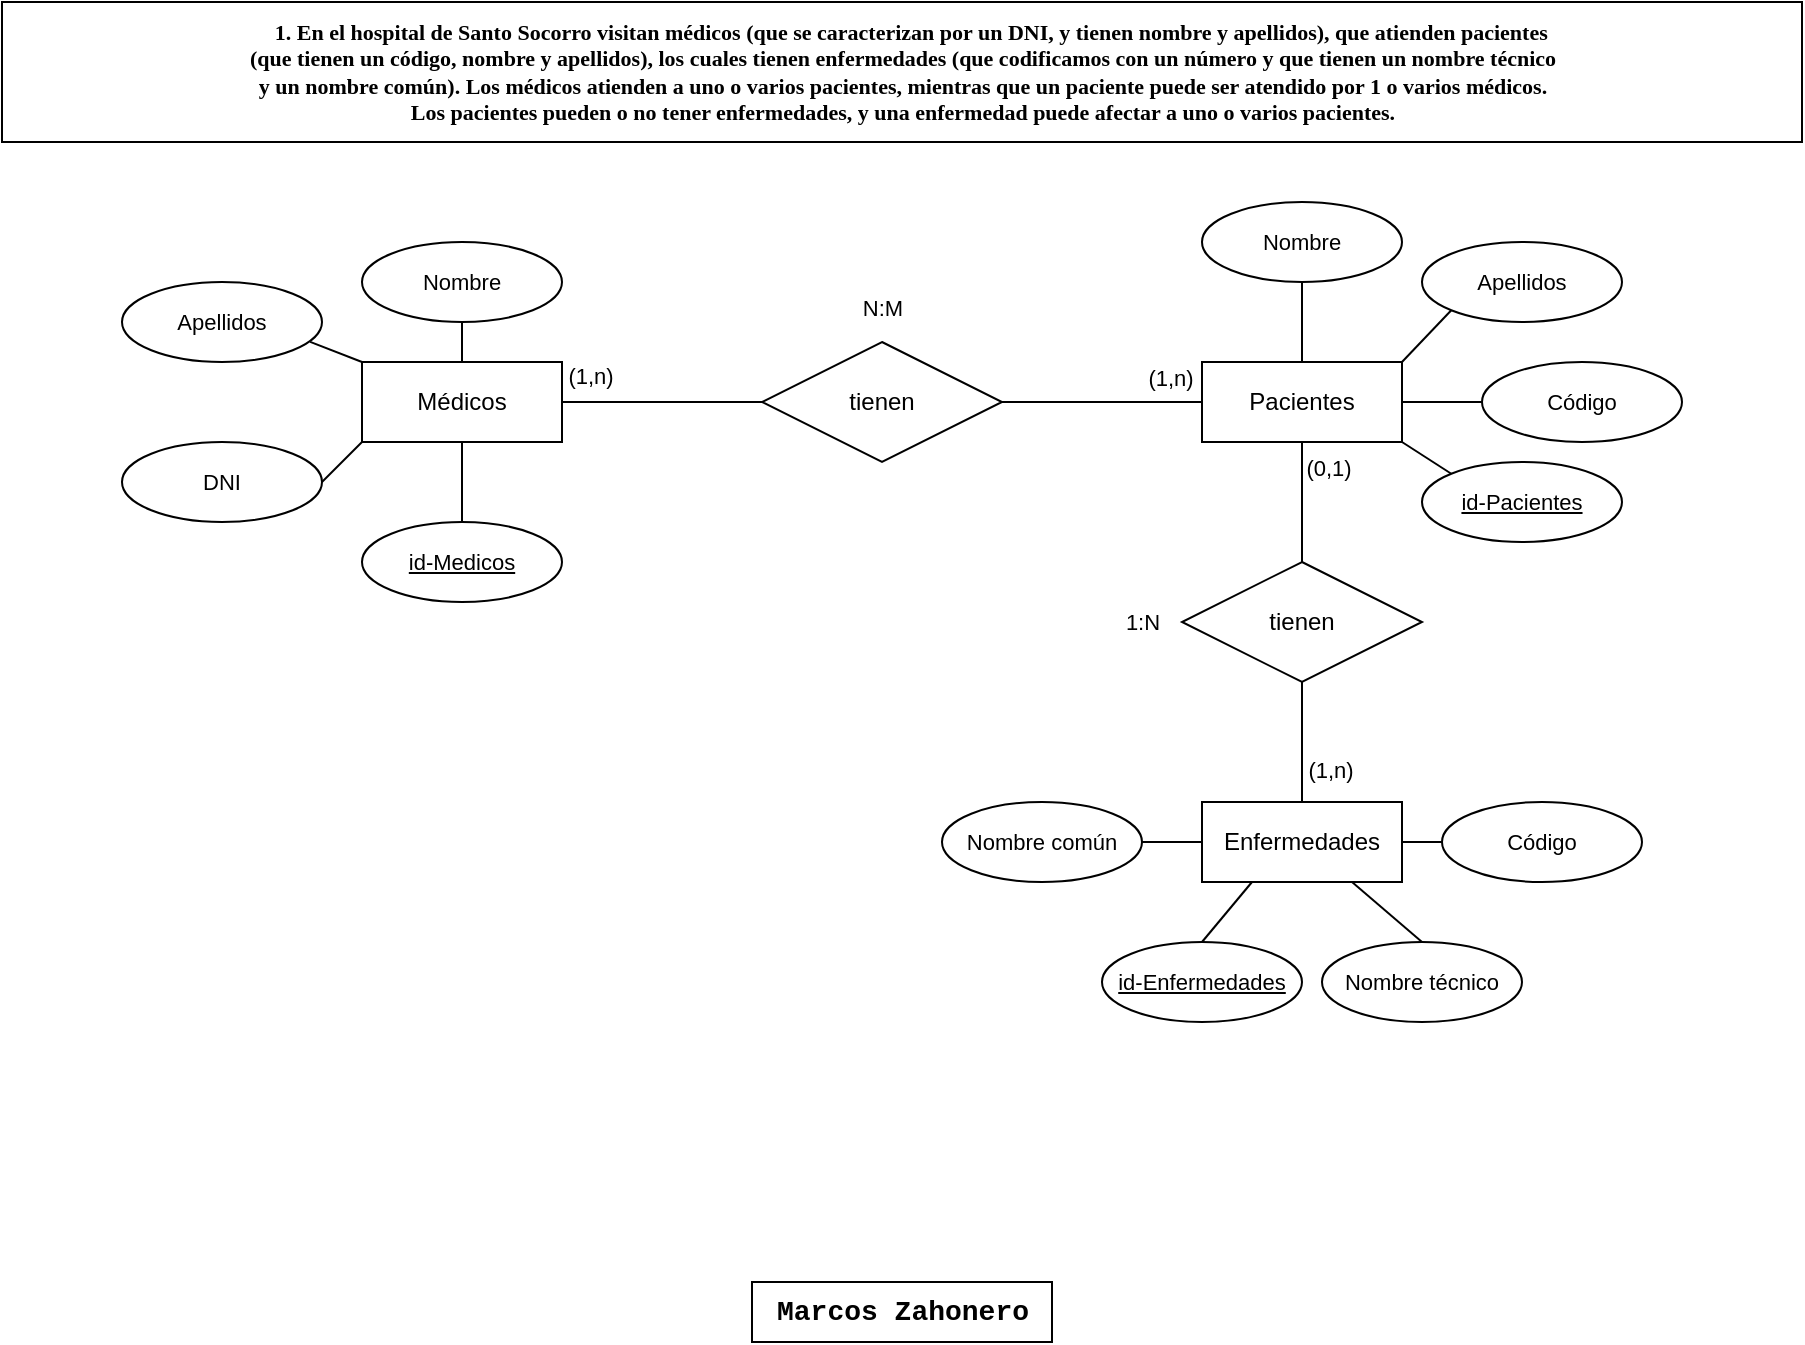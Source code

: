 <mxfile version="22.1.4" type="github" pages="6">
  <diagram name="Actividad 1" id="oIF-mdmTdKCk8hg7Z8nK">
    <mxGraphModel dx="1639" dy="892" grid="1" gridSize="10" guides="1" tooltips="1" connect="1" arrows="1" fold="1" page="1" pageScale="1" pageWidth="980" pageHeight="690" math="0" shadow="0">
      <root>
        <mxCell id="0" />
        <mxCell id="1" parent="0" />
        <mxCell id="yV_BncOuSyax81pWV5jK-26" style="shape=connector;rounded=0;orthogonalLoop=1;jettySize=auto;html=1;exitX=0;exitY=1;exitDx=0;exitDy=0;entryX=1;entryY=0.5;entryDx=0;entryDy=0;labelBackgroundColor=default;strokeColor=default;align=center;verticalAlign=middle;fontFamily=Helvetica;fontSize=11;fontColor=default;endArrow=none;endFill=0;" edge="1" parent="1" source="yV_BncOuSyax81pWV5jK-9" target="yV_BncOuSyax81pWV5jK-23">
          <mxGeometry relative="1" as="geometry" />
        </mxCell>
        <mxCell id="yV_BncOuSyax81pWV5jK-28" style="edgeStyle=none;shape=connector;rounded=0;orthogonalLoop=1;jettySize=auto;html=1;entryX=0.5;entryY=1;entryDx=0;entryDy=0;labelBackgroundColor=default;strokeColor=default;align=center;verticalAlign=middle;fontFamily=Helvetica;fontSize=11;fontColor=default;endArrow=none;endFill=0;" edge="1" parent="1" source="yV_BncOuSyax81pWV5jK-9" target="yV_BncOuSyax81pWV5jK-21">
          <mxGeometry relative="1" as="geometry" />
        </mxCell>
        <mxCell id="yV_BncOuSyax81pWV5jK-9" value="Médicos" style="whiteSpace=wrap;html=1;align=center;" vertex="1" parent="1">
          <mxGeometry x="220" y="200" width="100" height="40" as="geometry" />
        </mxCell>
        <mxCell id="yV_BncOuSyax81pWV5jK-15" style="edgeStyle=orthogonalEdgeStyle;rounded=0;orthogonalLoop=1;jettySize=auto;html=1;entryX=0.5;entryY=0;entryDx=0;entryDy=0;endArrow=none;endFill=0;" edge="1" parent="1" source="yV_BncOuSyax81pWV5jK-10" target="yV_BncOuSyax81pWV5jK-14">
          <mxGeometry relative="1" as="geometry" />
        </mxCell>
        <mxCell id="yV_BncOuSyax81pWV5jK-17" style="edgeStyle=orthogonalEdgeStyle;shape=connector;rounded=0;orthogonalLoop=1;jettySize=auto;html=1;exitX=0;exitY=0.5;exitDx=0;exitDy=0;entryX=1;entryY=0.5;entryDx=0;entryDy=0;labelBackgroundColor=default;strokeColor=default;align=center;verticalAlign=middle;fontFamily=Helvetica;fontSize=11;fontColor=default;endArrow=none;endFill=0;" edge="1" parent="1" source="yV_BncOuSyax81pWV5jK-10" target="yV_BncOuSyax81pWV5jK-13">
          <mxGeometry relative="1" as="geometry" />
        </mxCell>
        <mxCell id="yV_BncOuSyax81pWV5jK-10" value="Pacientes" style="whiteSpace=wrap;html=1;align=center;" vertex="1" parent="1">
          <mxGeometry x="640" y="200" width="100" height="40" as="geometry" />
        </mxCell>
        <mxCell id="yV_BncOuSyax81pWV5jK-49" style="edgeStyle=none;shape=connector;rounded=0;orthogonalLoop=1;jettySize=auto;html=1;exitX=0.75;exitY=1;exitDx=0;exitDy=0;entryX=0.5;entryY=0;entryDx=0;entryDy=0;labelBackgroundColor=default;strokeColor=default;align=center;verticalAlign=middle;fontFamily=Helvetica;fontSize=11;fontColor=default;endArrow=none;endFill=0;" edge="1" parent="1" source="yV_BncOuSyax81pWV5jK-11" target="yV_BncOuSyax81pWV5jK-42">
          <mxGeometry relative="1" as="geometry" />
        </mxCell>
        <mxCell id="yV_BncOuSyax81pWV5jK-50" style="edgeStyle=none;shape=connector;rounded=0;orthogonalLoop=1;jettySize=auto;html=1;exitX=0.25;exitY=1;exitDx=0;exitDy=0;entryX=0.5;entryY=0;entryDx=0;entryDy=0;labelBackgroundColor=default;strokeColor=default;align=center;verticalAlign=middle;fontFamily=Helvetica;fontSize=11;fontColor=default;endArrow=none;endFill=0;" edge="1" parent="1" source="yV_BncOuSyax81pWV5jK-11" target="yV_BncOuSyax81pWV5jK-44">
          <mxGeometry relative="1" as="geometry" />
        </mxCell>
        <mxCell id="yV_BncOuSyax81pWV5jK-51" style="edgeStyle=none;shape=connector;rounded=0;orthogonalLoop=1;jettySize=auto;html=1;exitX=0;exitY=0.5;exitDx=0;exitDy=0;entryX=1;entryY=0.5;entryDx=0;entryDy=0;labelBackgroundColor=default;strokeColor=default;align=center;verticalAlign=middle;fontFamily=Helvetica;fontSize=11;fontColor=default;endArrow=none;endFill=0;" edge="1" parent="1" source="yV_BncOuSyax81pWV5jK-11" target="yV_BncOuSyax81pWV5jK-43">
          <mxGeometry relative="1" as="geometry" />
        </mxCell>
        <mxCell id="yV_BncOuSyax81pWV5jK-11" value="Enfermedades" style="whiteSpace=wrap;html=1;align=center;" vertex="1" parent="1">
          <mxGeometry x="640" y="420" width="100" height="40" as="geometry" />
        </mxCell>
        <mxCell id="yV_BncOuSyax81pWV5jK-12" value="&lt;div style=&quot;font-size: 11px;&quot;&gt;&lt;b&gt;&lt;font style=&quot;font-size: 11px;&quot; face=&quot;Verdana&quot;&gt;&amp;nbsp; &amp;nbsp; 1. En el hospital de Santo Socorro visitan médicos (que se caracterizan por un DNI, y tienen nombre y apellidos), que atienden pacientes&amp;nbsp;&lt;/font&gt;&lt;/b&gt;&lt;/div&gt;&lt;div style=&quot;font-size: 11px;&quot;&gt;&lt;b&gt;&lt;font style=&quot;font-size: 11px;&quot; face=&quot;Verdana&quot;&gt;(que tienen un&amp;nbsp;&lt;span style=&quot;background-color: initial;&quot;&gt;código,&amp;nbsp;&lt;/span&gt;&lt;span style=&quot;background-color: initial;&quot;&gt;nombre&amp;nbsp;&lt;/span&gt;&lt;span style=&quot;background-color: initial;&quot;&gt;y apellidos),&amp;nbsp;&lt;/span&gt;&lt;span style=&quot;background-color: initial;&quot;&gt;los cuales tienen enfermedades&amp;nbsp;&lt;/span&gt;&lt;span style=&quot;background-color: initial;&quot;&gt;(que codificamos con un número y que tienen un nombre técnico&lt;/span&gt;&lt;/font&gt;&lt;/b&gt;&lt;/div&gt;&lt;div style=&quot;font-size: 11px;&quot;&gt;&lt;b&gt;&lt;font style=&quot;font-size: 11px;&quot; face=&quot;Verdana&quot;&gt;&lt;span style=&quot;background-color: initial;&quot;&gt;y&amp;nbsp;&lt;/span&gt;&lt;span style=&quot;background-color: initial;&quot;&gt;un&amp;nbsp;&lt;/span&gt;&lt;span style=&quot;background-color: initial;&quot;&gt;nombre común).&amp;nbsp;&lt;/span&gt;&lt;span style=&quot;background-color: initial;&quot;&gt;Los médicos atienden a uno o varios pacientes, mientras que un paciente puede ser atendido por 1 o varios médicos.&lt;/span&gt;&lt;/font&gt;&lt;/b&gt;&lt;/div&gt;&lt;div style=&quot;font-size: 11px;&quot;&gt;&lt;b&gt;&lt;font style=&quot;font-size: 11px;&quot; face=&quot;Verdana&quot;&gt;Los pacientes pueden o no tener enfermedades, y una enfermedad puede afectar a uno o varios pacientes.&lt;/font&gt;&lt;/b&gt;&lt;/div&gt;" style="text;html=1;align=center;verticalAlign=middle;resizable=0;points=[];autosize=1;strokeColor=default;fillColor=default;" vertex="1" parent="1">
          <mxGeometry x="40" y="20" width="900" height="70" as="geometry" />
        </mxCell>
        <mxCell id="yV_BncOuSyax81pWV5jK-18" style="edgeStyle=orthogonalEdgeStyle;shape=connector;rounded=0;orthogonalLoop=1;jettySize=auto;html=1;exitX=0;exitY=0.5;exitDx=0;exitDy=0;entryX=1;entryY=0.5;entryDx=0;entryDy=0;labelBackgroundColor=default;strokeColor=default;align=center;verticalAlign=middle;fontFamily=Helvetica;fontSize=11;fontColor=default;endArrow=none;endFill=0;" edge="1" parent="1" source="yV_BncOuSyax81pWV5jK-13" target="yV_BncOuSyax81pWV5jK-9">
          <mxGeometry relative="1" as="geometry" />
        </mxCell>
        <mxCell id="yV_BncOuSyax81pWV5jK-13" value="tienen" style="shape=rhombus;perimeter=rhombusPerimeter;whiteSpace=wrap;html=1;align=center;" vertex="1" parent="1">
          <mxGeometry x="420" y="190" width="120" height="60" as="geometry" />
        </mxCell>
        <mxCell id="yV_BncOuSyax81pWV5jK-16" style="edgeStyle=orthogonalEdgeStyle;shape=connector;rounded=0;orthogonalLoop=1;jettySize=auto;html=1;exitX=0.5;exitY=1;exitDx=0;exitDy=0;entryX=0.5;entryY=0;entryDx=0;entryDy=0;labelBackgroundColor=default;strokeColor=default;align=center;verticalAlign=middle;fontFamily=Helvetica;fontSize=11;fontColor=default;endArrow=none;endFill=0;" edge="1" parent="1" source="yV_BncOuSyax81pWV5jK-14" target="yV_BncOuSyax81pWV5jK-11">
          <mxGeometry relative="1" as="geometry" />
        </mxCell>
        <mxCell id="yV_BncOuSyax81pWV5jK-14" value="tienen" style="shape=rhombus;perimeter=rhombusPerimeter;whiteSpace=wrap;html=1;align=center;" vertex="1" parent="1">
          <mxGeometry x="630" y="300" width="120" height="60" as="geometry" />
        </mxCell>
        <mxCell id="yV_BncOuSyax81pWV5jK-21" value="Nombre" style="ellipse;whiteSpace=wrap;html=1;align=center;fontFamily=Helvetica;fontSize=11;fontColor=default;" vertex="1" parent="1">
          <mxGeometry x="220" y="140" width="100" height="40" as="geometry" />
        </mxCell>
        <mxCell id="yV_BncOuSyax81pWV5jK-22" value="Apellidos" style="ellipse;whiteSpace=wrap;html=1;align=center;fontFamily=Helvetica;fontSize=11;fontColor=default;" vertex="1" parent="1">
          <mxGeometry x="100" y="160" width="100" height="40" as="geometry" />
        </mxCell>
        <mxCell id="yV_BncOuSyax81pWV5jK-23" value="DNI" style="ellipse;whiteSpace=wrap;html=1;align=center;fontFamily=Helvetica;fontSize=11;fontColor=default;" vertex="1" parent="1">
          <mxGeometry x="100" y="240" width="100" height="40" as="geometry" />
        </mxCell>
        <mxCell id="yV_BncOuSyax81pWV5jK-25" style="edgeStyle=orthogonalEdgeStyle;shape=connector;rounded=0;orthogonalLoop=1;jettySize=auto;html=1;exitX=0.5;exitY=0;exitDx=0;exitDy=0;labelBackgroundColor=default;strokeColor=default;align=center;verticalAlign=middle;fontFamily=Helvetica;fontSize=11;fontColor=default;endArrow=none;endFill=0;" edge="1" parent="1" source="yV_BncOuSyax81pWV5jK-24" target="yV_BncOuSyax81pWV5jK-9">
          <mxGeometry relative="1" as="geometry" />
        </mxCell>
        <mxCell id="yV_BncOuSyax81pWV5jK-24" value="id-Medicos" style="ellipse;whiteSpace=wrap;html=1;align=center;fontStyle=4;fontFamily=Helvetica;fontSize=11;fontColor=default;" vertex="1" parent="1">
          <mxGeometry x="220" y="280" width="100" height="40" as="geometry" />
        </mxCell>
        <mxCell id="yV_BncOuSyax81pWV5jK-27" style="edgeStyle=none;shape=connector;rounded=0;orthogonalLoop=1;jettySize=auto;html=1;exitX=0;exitY=0;exitDx=0;exitDy=0;entryX=0.941;entryY=0.749;entryDx=0;entryDy=0;entryPerimeter=0;labelBackgroundColor=default;strokeColor=default;align=center;verticalAlign=middle;fontFamily=Helvetica;fontSize=11;fontColor=default;endArrow=none;endFill=0;" edge="1" parent="1" source="yV_BncOuSyax81pWV5jK-9" target="yV_BncOuSyax81pWV5jK-22">
          <mxGeometry relative="1" as="geometry" />
        </mxCell>
        <mxCell id="yV_BncOuSyax81pWV5jK-29" value="(1,n)" style="text;html=1;align=center;verticalAlign=middle;resizable=0;points=[];autosize=1;strokeColor=none;fillColor=none;fontSize=11;fontFamily=Helvetica;fontColor=default;" vertex="1" parent="1">
          <mxGeometry x="599" y="193" width="50" height="30" as="geometry" />
        </mxCell>
        <mxCell id="yV_BncOuSyax81pWV5jK-30" value="(1,n)" style="text;html=1;align=center;verticalAlign=middle;resizable=0;points=[];autosize=1;strokeColor=none;fillColor=none;fontSize=11;fontFamily=Helvetica;fontColor=default;" vertex="1" parent="1">
          <mxGeometry x="309" y="192" width="50" height="30" as="geometry" />
        </mxCell>
        <mxCell id="yV_BncOuSyax81pWV5jK-39" style="edgeStyle=none;shape=connector;rounded=0;orthogonalLoop=1;jettySize=auto;html=1;entryX=0.5;entryY=0;entryDx=0;entryDy=0;labelBackgroundColor=default;strokeColor=default;align=center;verticalAlign=middle;fontFamily=Helvetica;fontSize=11;fontColor=default;endArrow=none;endFill=0;" edge="1" parent="1" source="yV_BncOuSyax81pWV5jK-31" target="yV_BncOuSyax81pWV5jK-10">
          <mxGeometry relative="1" as="geometry" />
        </mxCell>
        <mxCell id="yV_BncOuSyax81pWV5jK-31" value="Nombre" style="ellipse;whiteSpace=wrap;html=1;align=center;fontFamily=Helvetica;fontSize=11;fontColor=default;" vertex="1" parent="1">
          <mxGeometry x="640" y="120" width="100" height="40" as="geometry" />
        </mxCell>
        <mxCell id="yV_BncOuSyax81pWV5jK-38" style="edgeStyle=none;shape=connector;rounded=0;orthogonalLoop=1;jettySize=auto;html=1;exitX=0;exitY=1;exitDx=0;exitDy=0;entryX=1;entryY=0;entryDx=0;entryDy=0;labelBackgroundColor=default;strokeColor=default;align=center;verticalAlign=middle;fontFamily=Helvetica;fontSize=11;fontColor=default;endArrow=none;endFill=0;" edge="1" parent="1" source="yV_BncOuSyax81pWV5jK-33" target="yV_BncOuSyax81pWV5jK-10">
          <mxGeometry relative="1" as="geometry" />
        </mxCell>
        <mxCell id="yV_BncOuSyax81pWV5jK-33" value="Apellidos" style="ellipse;whiteSpace=wrap;html=1;align=center;fontFamily=Helvetica;fontSize=11;fontColor=default;" vertex="1" parent="1">
          <mxGeometry x="750" y="140" width="100" height="40" as="geometry" />
        </mxCell>
        <mxCell id="yV_BncOuSyax81pWV5jK-37" style="edgeStyle=none;shape=connector;rounded=0;orthogonalLoop=1;jettySize=auto;html=1;exitX=0;exitY=0.5;exitDx=0;exitDy=0;entryX=1;entryY=0.5;entryDx=0;entryDy=0;labelBackgroundColor=default;strokeColor=default;align=center;verticalAlign=middle;fontFamily=Helvetica;fontSize=11;fontColor=default;endArrow=none;endFill=0;" edge="1" parent="1" source="yV_BncOuSyax81pWV5jK-34" target="yV_BncOuSyax81pWV5jK-10">
          <mxGeometry relative="1" as="geometry" />
        </mxCell>
        <mxCell id="yV_BncOuSyax81pWV5jK-34" value="Código" style="ellipse;whiteSpace=wrap;html=1;align=center;fontFamily=Helvetica;fontSize=11;fontColor=default;" vertex="1" parent="1">
          <mxGeometry x="780" y="200" width="100" height="40" as="geometry" />
        </mxCell>
        <mxCell id="yV_BncOuSyax81pWV5jK-36" style="edgeStyle=none;shape=connector;rounded=0;orthogonalLoop=1;jettySize=auto;html=1;exitX=0;exitY=0;exitDx=0;exitDy=0;entryX=1;entryY=1;entryDx=0;entryDy=0;labelBackgroundColor=default;strokeColor=default;align=center;verticalAlign=middle;fontFamily=Helvetica;fontSize=11;fontColor=default;endArrow=none;endFill=0;" edge="1" parent="1" source="yV_BncOuSyax81pWV5jK-35" target="yV_BncOuSyax81pWV5jK-10">
          <mxGeometry relative="1" as="geometry" />
        </mxCell>
        <mxCell id="yV_BncOuSyax81pWV5jK-35" value="id-Pacientes" style="ellipse;whiteSpace=wrap;html=1;align=center;fontStyle=4;fontFamily=Helvetica;fontSize=11;fontColor=default;" vertex="1" parent="1">
          <mxGeometry x="750" y="250" width="100" height="40" as="geometry" />
        </mxCell>
        <mxCell id="yV_BncOuSyax81pWV5jK-41" style="edgeStyle=none;shape=connector;rounded=0;orthogonalLoop=1;jettySize=auto;html=1;exitX=0;exitY=0.5;exitDx=0;exitDy=0;entryX=1;entryY=0.5;entryDx=0;entryDy=0;labelBackgroundColor=default;strokeColor=default;align=center;verticalAlign=middle;fontFamily=Helvetica;fontSize=11;fontColor=default;endArrow=none;endFill=0;" edge="1" parent="1" source="yV_BncOuSyax81pWV5jK-40" target="yV_BncOuSyax81pWV5jK-11">
          <mxGeometry relative="1" as="geometry" />
        </mxCell>
        <mxCell id="yV_BncOuSyax81pWV5jK-40" value="Código" style="ellipse;whiteSpace=wrap;html=1;align=center;fontFamily=Helvetica;fontSize=11;fontColor=default;" vertex="1" parent="1">
          <mxGeometry x="760" y="420" width="100" height="40" as="geometry" />
        </mxCell>
        <mxCell id="yV_BncOuSyax81pWV5jK-42" value="Nombre técnico" style="ellipse;whiteSpace=wrap;html=1;align=center;fontFamily=Helvetica;fontSize=11;fontColor=default;" vertex="1" parent="1">
          <mxGeometry x="700" y="490" width="100" height="40" as="geometry" />
        </mxCell>
        <mxCell id="yV_BncOuSyax81pWV5jK-43" value="Nombre común" style="ellipse;whiteSpace=wrap;html=1;align=center;fontFamily=Helvetica;fontSize=11;fontColor=default;" vertex="1" parent="1">
          <mxGeometry x="510" y="420" width="100" height="40" as="geometry" />
        </mxCell>
        <mxCell id="yV_BncOuSyax81pWV5jK-44" value="id-Enfermedades" style="ellipse;whiteSpace=wrap;html=1;align=center;fontStyle=4;fontFamily=Helvetica;fontSize=11;fontColor=default;" vertex="1" parent="1">
          <mxGeometry x="590" y="490" width="100" height="40" as="geometry" />
        </mxCell>
        <mxCell id="yV_BncOuSyax81pWV5jK-45" value="N:M" style="text;html=1;align=center;verticalAlign=middle;resizable=0;points=[];autosize=1;strokeColor=none;fillColor=none;fontSize=11;fontFamily=Helvetica;fontColor=default;" vertex="1" parent="1">
          <mxGeometry x="460" y="158" width="40" height="30" as="geometry" />
        </mxCell>
        <mxCell id="yV_BncOuSyax81pWV5jK-46" value="(1,n)" style="text;html=1;align=center;verticalAlign=middle;resizable=0;points=[];autosize=1;strokeColor=none;fillColor=none;fontSize=11;fontFamily=Helvetica;fontColor=default;" vertex="1" parent="1">
          <mxGeometry x="679" y="389" width="50" height="30" as="geometry" />
        </mxCell>
        <mxCell id="yV_BncOuSyax81pWV5jK-47" value="(0,1)" style="text;html=1;align=center;verticalAlign=middle;resizable=0;points=[];autosize=1;strokeColor=none;fillColor=none;fontSize=11;fontFamily=Helvetica;fontColor=default;" vertex="1" parent="1">
          <mxGeometry x="678" y="238" width="50" height="30" as="geometry" />
        </mxCell>
        <mxCell id="yV_BncOuSyax81pWV5jK-48" value="1:N" style="text;html=1;align=center;verticalAlign=middle;resizable=0;points=[];autosize=1;strokeColor=none;fillColor=none;fontSize=11;fontFamily=Helvetica;fontColor=default;" vertex="1" parent="1">
          <mxGeometry x="590" y="315" width="40" height="30" as="geometry" />
        </mxCell>
        <mxCell id="tCmt-2LWtR0RqjXnSr2T-2" value="&lt;b&gt;&lt;font style=&quot;font-size: 14px;&quot; face=&quot;Courier New&quot;&gt;Marcos Zahonero&lt;/font&gt;&lt;/b&gt;" style="text;html=1;align=center;verticalAlign=middle;resizable=0;points=[];autosize=1;strokeColor=default;fillColor=default;fontSize=11;fontFamily=Helvetica;fontColor=default;" vertex="1" parent="1">
          <mxGeometry x="415" y="660" width="150" height="30" as="geometry" />
        </mxCell>
      </root>
    </mxGraphModel>
  </diagram>
  <diagram id="rxtNAIiARi-w2j7opf0Z" name="Actividad 2">
    <mxGraphModel dx="1393" dy="758" grid="1" gridSize="10" guides="1" tooltips="1" connect="1" arrows="1" fold="1" page="1" pageScale="1" pageWidth="980" pageHeight="690" math="0" shadow="0">
      <root>
        <mxCell id="0" />
        <mxCell id="1" parent="0" />
        <mxCell id="YhutP6GiGatE_QYas9tM-1" value="&lt;div&gt;&amp;nbsp; &amp;nbsp; 2. Diseña un pequeño diagrama para el siguiente fragmento del sistema: una cadena de pizzerías tiene locales que sólo pueden ser de tipo restaurante, donde los clientes pueden&amp;nbsp;&lt;/div&gt;&lt;div&gt;degustar las&amp;nbsp;&lt;span style=&quot;background-color: initial;&quot;&gt;pizzas in situ, o de tipo “para llevar”.&amp;nbsp;&lt;/span&gt;&lt;span style=&quot;background-color: initial;&quot;&gt;Un mismo local puede ser, a la vez, restaurante y admitir pedidos para llevar. Un local puede tener una o varias pizzerias, mientras&amp;nbsp;&lt;/span&gt;&lt;/div&gt;&lt;div&gt;&lt;span style=&quot;background-color: initial;&quot;&gt;que una&amp;nbsp;&lt;/span&gt;&lt;span style=&quot;background-color: initial;&quot;&gt;pizzeria&amp;nbsp;&lt;/span&gt;&lt;span style=&quot;background-color: initial;&quot;&gt;solo puede&amp;nbsp;&lt;/span&gt;&lt;span style=&quot;background-color: initial;&quot;&gt;pertenecer a un local.&lt;/span&gt;&lt;span style=&quot;background-color: initial;&quot;&gt;Indica el tipo de relación o jerarquía que hayas utilizado.&lt;/span&gt;&lt;/div&gt;" style="text;html=1;align=center;verticalAlign=middle;resizable=0;points=[];autosize=1;strokeColor=default;fillColor=default;fontSize=11;fontFamily=Helvetica;fontColor=default;" vertex="1" parent="1">
          <mxGeometry x="25" y="20" width="910" height="50" as="geometry" />
        </mxCell>
        <mxCell id="0gmloOZs-fSd3dOgQ3sd-10" style="edgeStyle=none;shape=connector;rounded=0;orthogonalLoop=1;jettySize=auto;html=1;exitX=0.5;exitY=1;exitDx=0;exitDy=0;entryX=0.5;entryY=0;entryDx=0;entryDy=0;labelBackgroundColor=default;strokeColor=default;align=center;verticalAlign=middle;fontFamily=Helvetica;fontSize=11;fontColor=default;endArrow=none;endFill=0;" edge="1" parent="1" source="NTO8GKyaMLIdz0zo7kCo-1" target="0gmloOZs-fSd3dOgQ3sd-9">
          <mxGeometry relative="1" as="geometry" />
        </mxCell>
        <mxCell id="NTO8GKyaMLIdz0zo7kCo-1" value="Local" style="whiteSpace=wrap;html=1;align=center;" vertex="1" parent="1">
          <mxGeometry x="430" y="340" width="100" height="40" as="geometry" />
        </mxCell>
        <mxCell id="0gmloOZs-fSd3dOgQ3sd-6" value="" style="edgeStyle=none;shape=connector;rounded=0;orthogonalLoop=1;jettySize=auto;html=1;labelBackgroundColor=default;strokeColor=default;align=center;verticalAlign=middle;fontFamily=Helvetica;fontSize=11;fontColor=default;endArrow=none;endFill=0;" edge="1" parent="1" source="0gmloOZs-fSd3dOgQ3sd-2" target="0gmloOZs-fSd3dOgQ3sd-5">
          <mxGeometry relative="1" as="geometry" />
        </mxCell>
        <mxCell id="0gmloOZs-fSd3dOgQ3sd-2" value="Cadena de pizzerias" style="whiteSpace=wrap;html=1;align=center;" vertex="1" parent="1">
          <mxGeometry x="430" y="150" width="100" height="40" as="geometry" />
        </mxCell>
        <mxCell id="0gmloOZs-fSd3dOgQ3sd-3" value="Pizzas in situ" style="whiteSpace=wrap;html=1;align=center;" vertex="1" parent="1">
          <mxGeometry x="370" y="510" width="100" height="40" as="geometry" />
        </mxCell>
        <mxCell id="0gmloOZs-fSd3dOgQ3sd-4" value="Para llevar" style="whiteSpace=wrap;html=1;align=center;" vertex="1" parent="1">
          <mxGeometry x="490" y="510" width="100" height="40" as="geometry" />
        </mxCell>
        <mxCell id="0gmloOZs-fSd3dOgQ3sd-7" value="" style="edgeStyle=none;shape=connector;rounded=0;orthogonalLoop=1;jettySize=auto;html=1;labelBackgroundColor=default;strokeColor=default;align=center;verticalAlign=middle;fontFamily=Helvetica;fontSize=11;fontColor=default;endArrow=none;endFill=0;" edge="1" parent="1" source="0gmloOZs-fSd3dOgQ3sd-5" target="NTO8GKyaMLIdz0zo7kCo-1">
          <mxGeometry relative="1" as="geometry" />
        </mxCell>
        <mxCell id="0gmloOZs-fSd3dOgQ3sd-5" value="tiene" style="shape=rhombus;perimeter=rhombusPerimeter;whiteSpace=wrap;html=1;align=center;" vertex="1" parent="1">
          <mxGeometry x="420" y="230" width="120" height="60" as="geometry" />
        </mxCell>
        <mxCell id="0gmloOZs-fSd3dOgQ3sd-11" style="edgeStyle=none;shape=connector;rounded=0;orthogonalLoop=1;jettySize=auto;html=1;exitX=0.5;exitY=0;exitDx=0;exitDy=0;labelBackgroundColor=default;strokeColor=default;align=center;verticalAlign=middle;fontFamily=Helvetica;fontSize=11;fontColor=default;endArrow=none;endFill=0;entryX=0.5;entryY=0;entryDx=0;entryDy=0;" edge="1" parent="1" source="0gmloOZs-fSd3dOgQ3sd-8" target="0gmloOZs-fSd3dOgQ3sd-4">
          <mxGeometry relative="1" as="geometry">
            <mxPoint x="540" y="450" as="targetPoint" />
            <Array as="points">
              <mxPoint x="540" y="450" />
            </Array>
          </mxGeometry>
        </mxCell>
        <mxCell id="0gmloOZs-fSd3dOgQ3sd-12" style="edgeStyle=none;shape=connector;rounded=0;orthogonalLoop=1;jettySize=auto;html=1;exitX=0.5;exitY=1;exitDx=0;exitDy=0;entryX=0.5;entryY=0;entryDx=0;entryDy=0;labelBackgroundColor=default;strokeColor=default;align=center;verticalAlign=middle;fontFamily=Helvetica;fontSize=11;fontColor=default;endArrow=none;endFill=0;" edge="1" parent="1" source="0gmloOZs-fSd3dOgQ3sd-8" target="0gmloOZs-fSd3dOgQ3sd-3">
          <mxGeometry relative="1" as="geometry">
            <Array as="points">
              <mxPoint x="420" y="450" />
            </Array>
          </mxGeometry>
        </mxCell>
        <mxCell id="0gmloOZs-fSd3dOgQ3sd-8" value="" style="triangle;whiteSpace=wrap;html=1;dashed=0;direction=south;fontFamily=Helvetica;fontSize=11;fontColor=default;" vertex="1" parent="1">
          <mxGeometry x="450" y="420" width="60" height="60" as="geometry" />
        </mxCell>
        <mxCell id="0gmloOZs-fSd3dOgQ3sd-9" value="" style="shape=ellipse;html=1;dashed=0;whiteSpace=wrap;aspect=fixed;perimeter=ellipsePerimeter;" vertex="1" parent="1">
          <mxGeometry x="470" y="400" width="20" height="20" as="geometry" />
        </mxCell>
        <mxCell id="0gmloOZs-fSd3dOgQ3sd-13" value="(0,1)" style="text;html=1;align=center;verticalAlign=middle;resizable=0;points=[];autosize=1;strokeColor=none;fillColor=none;fontSize=11;fontFamily=Helvetica;fontColor=default;" vertex="1" parent="1">
          <mxGeometry x="535" y="478" width="50" height="30" as="geometry" />
        </mxCell>
        <mxCell id="0gmloOZs-fSd3dOgQ3sd-14" value="(0,1)" style="text;html=1;align=center;verticalAlign=middle;resizable=0;points=[];autosize=1;strokeColor=none;fillColor=none;fontSize=11;fontFamily=Helvetica;fontColor=default;" vertex="1" parent="1">
          <mxGeometry x="374" y="480" width="50" height="30" as="geometry" />
        </mxCell>
        <mxCell id="0gmloOZs-fSd3dOgQ3sd-15" value="(1,1)" style="text;html=1;align=center;verticalAlign=middle;resizable=0;points=[];autosize=1;strokeColor=none;fillColor=none;fontSize=11;fontFamily=Helvetica;fontColor=default;" vertex="1" parent="1">
          <mxGeometry x="480" y="380" width="50" height="30" as="geometry" />
        </mxCell>
        <mxCell id="0gmloOZs-fSd3dOgQ3sd-16" value="(1,n)" style="text;html=1;align=center;verticalAlign=middle;resizable=0;points=[];autosize=1;strokeColor=none;fillColor=none;fontSize=11;fontFamily=Helvetica;fontColor=default;" vertex="1" parent="1">
          <mxGeometry x="470" y="310" width="50" height="30" as="geometry" />
        </mxCell>
        <mxCell id="0gmloOZs-fSd3dOgQ3sd-17" value="(1,1)" style="text;html=1;align=center;verticalAlign=middle;resizable=0;points=[];autosize=1;strokeColor=none;fillColor=none;fontSize=11;fontFamily=Helvetica;fontColor=default;" vertex="1" parent="1">
          <mxGeometry x="470" y="190" width="50" height="30" as="geometry" />
        </mxCell>
        <mxCell id="0gmloOZs-fSd3dOgQ3sd-18" value="1:N" style="text;html=1;align=center;verticalAlign=middle;resizable=0;points=[];autosize=1;strokeColor=none;fillColor=none;fontSize=11;fontFamily=Helvetica;fontColor=default;" vertex="1" parent="1">
          <mxGeometry x="540" y="245" width="40" height="30" as="geometry" />
        </mxCell>
        <mxCell id="6FO8oxoLLgqlJH37kzeQ-1" value="TOTAL INCLUSIVA" style="text;html=1;align=center;verticalAlign=middle;resizable=0;points=[];autosize=1;strokeColor=default;fillColor=default;fontSize=11;fontFamily=Helvetica;fontColor=default;rotation=15;" vertex="1" parent="1">
          <mxGeometry x="560" y="420" width="120" height="30" as="geometry" />
        </mxCell>
        <mxCell id="wPWk6Q1Wkr0Pe-bjTboj-2" style="edgeStyle=none;shape=connector;rounded=0;orthogonalLoop=1;jettySize=auto;html=1;exitX=0;exitY=0.5;exitDx=0;exitDy=0;entryX=1;entryY=0.5;entryDx=0;entryDy=0;labelBackgroundColor=default;strokeColor=default;align=center;verticalAlign=middle;fontFamily=Helvetica;fontSize=11;fontColor=default;endArrow=none;endFill=0;" edge="1" parent="1" source="wPWk6Q1Wkr0Pe-bjTboj-1" target="NTO8GKyaMLIdz0zo7kCo-1">
          <mxGeometry relative="1" as="geometry" />
        </mxCell>
        <mxCell id="wPWk6Q1Wkr0Pe-bjTboj-1" value="id-Local" style="ellipse;whiteSpace=wrap;html=1;align=center;fontStyle=4;fontFamily=Helvetica;fontSize=11;fontColor=default;" vertex="1" parent="1">
          <mxGeometry x="550" y="340" width="100" height="40" as="geometry" />
        </mxCell>
        <mxCell id="wPWk6Q1Wkr0Pe-bjTboj-4" style="edgeStyle=none;shape=connector;rounded=0;orthogonalLoop=1;jettySize=auto;html=1;exitX=0;exitY=0.5;exitDx=0;exitDy=0;entryX=1;entryY=0.5;entryDx=0;entryDy=0;labelBackgroundColor=default;strokeColor=default;align=center;verticalAlign=middle;fontFamily=Helvetica;fontSize=11;fontColor=default;endArrow=none;endFill=0;" edge="1" parent="1" source="wPWk6Q1Wkr0Pe-bjTboj-3" target="0gmloOZs-fSd3dOgQ3sd-2">
          <mxGeometry relative="1" as="geometry" />
        </mxCell>
        <mxCell id="wPWk6Q1Wkr0Pe-bjTboj-3" value="id-Pizzerias" style="ellipse;whiteSpace=wrap;html=1;align=center;fontStyle=4;fontFamily=Helvetica;fontSize=11;fontColor=default;" vertex="1" parent="1">
          <mxGeometry x="550" y="150" width="100" height="40" as="geometry" />
        </mxCell>
        <mxCell id="RQQLVC7tMZ6XLfBExUfs-1" value="&lt;b&gt;&lt;font style=&quot;font-size: 14px;&quot; face=&quot;Courier New&quot;&gt;Marcos Zahonero&lt;/font&gt;&lt;/b&gt;" style="text;html=1;align=center;verticalAlign=middle;resizable=0;points=[];autosize=1;strokeColor=default;fillColor=default;fontSize=11;fontFamily=Helvetica;fontColor=default;" vertex="1" parent="1">
          <mxGeometry x="415" y="660" width="150" height="30" as="geometry" />
        </mxCell>
      </root>
    </mxGraphModel>
  </diagram>
  <diagram id="i4t3AiG0SDPYN31qFeMC" name="Actividad 3">
    <mxGraphModel dx="1393" dy="758" grid="1" gridSize="10" guides="1" tooltips="1" connect="1" arrows="1" fold="1" page="1" pageScale="1" pageWidth="980" pageHeight="690" math="0" shadow="0">
      <root>
        <mxCell id="0" />
        <mxCell id="1" parent="0" />
        <mxCell id="EzcLlCvAPp9ahs0tj_Ay-1" value="&lt;b&gt;3. Diseña un pequeño diagrama para el siguiente fragmento del sistema: en una pizzería quieren registrar las líneas que componen cada pedido. Un pedido puede contener &lt;br&gt;0 ovarias líneas,mientras que una línea solo puede pertenecer a un pedido. Una línea no puede existir sin un pedido. De los pedidos se quiere guardar la dirección (calle, &lt;br&gt;ciudad, cp),&amp;nbsp;fecha del pedido, días desde la fecha del pedido (derivado).De la línea se quiere guardar la cantidad, precio, y total (derivado).&lt;/b&gt;" style="text;html=1;align=center;verticalAlign=middle;resizable=0;points=[];autosize=1;strokeColor=default;fillColor=default;fontSize=11;fontFamily=Helvetica;fontColor=default;" vertex="1" parent="1">
          <mxGeometry x="30" y="10" width="920" height="50" as="geometry" />
        </mxCell>
        <mxCell id="JYm8S-WKdp6w7MW1gHow-6" style="edgeStyle=none;shape=connector;rounded=0;orthogonalLoop=1;jettySize=auto;html=1;exitX=0;exitY=1;exitDx=0;exitDy=0;entryX=1;entryY=0;entryDx=0;entryDy=0;labelBackgroundColor=default;strokeColor=default;align=center;verticalAlign=middle;fontFamily=Helvetica;fontSize=11;fontColor=default;endArrow=none;endFill=0;" edge="1" parent="1" source="EzcLlCvAPp9ahs0tj_Ay-2" target="JYm8S-WKdp6w7MW1gHow-5">
          <mxGeometry relative="1" as="geometry" />
        </mxCell>
        <mxCell id="EzcLlCvAPp9ahs0tj_Ay-2" value="Pedido" style="whiteSpace=wrap;html=1;align=center;fontFamily=Helvetica;fontSize=11;fontColor=default;" vertex="1" parent="1">
          <mxGeometry x="290" y="250" width="100" height="40" as="geometry" />
        </mxCell>
        <mxCell id="EzcLlCvAPp9ahs0tj_Ay-3" value="Línea" style="shape=ext;margin=3;double=1;whiteSpace=wrap;html=1;align=center;fontFamily=Helvetica;fontSize=11;fontColor=default;" vertex="1" parent="1">
          <mxGeometry x="580" y="250" width="100" height="40" as="geometry" />
        </mxCell>
        <mxCell id="EzcLlCvAPp9ahs0tj_Ay-5" value="" style="edgeStyle=none;shape=connector;rounded=0;orthogonalLoop=1;jettySize=auto;html=1;labelBackgroundColor=default;strokeColor=default;align=center;verticalAlign=middle;fontFamily=Helvetica;fontSize=11;fontColor=default;endArrow=none;endFill=0;" edge="1" parent="1" source="EzcLlCvAPp9ahs0tj_Ay-4" target="EzcLlCvAPp9ahs0tj_Ay-2">
          <mxGeometry relative="1" as="geometry" />
        </mxCell>
        <mxCell id="EzcLlCvAPp9ahs0tj_Ay-6" value="" style="edgeStyle=none;shape=connector;rounded=0;orthogonalLoop=1;jettySize=auto;html=1;labelBackgroundColor=default;strokeColor=default;align=center;verticalAlign=middle;fontFamily=Helvetica;fontSize=11;fontColor=default;endArrow=none;endFill=0;" edge="1" parent="1" source="EzcLlCvAPp9ahs0tj_Ay-4" target="EzcLlCvAPp9ahs0tj_Ay-3">
          <mxGeometry relative="1" as="geometry" />
        </mxCell>
        <mxCell id="EzcLlCvAPp9ahs0tj_Ay-4" value="tiene" style="shape=rhombus;perimeter=rhombusPerimeter;whiteSpace=wrap;html=1;align=center;" vertex="1" parent="1">
          <mxGeometry x="430" y="240" width="120" height="60" as="geometry" />
        </mxCell>
        <mxCell id="EzcLlCvAPp9ahs0tj_Ay-15" style="edgeStyle=none;shape=connector;rounded=0;orthogonalLoop=1;jettySize=auto;html=1;exitX=0;exitY=0.5;exitDx=0;exitDy=0;entryX=1;entryY=0.5;entryDx=0;entryDy=0;labelBackgroundColor=default;strokeColor=default;align=center;verticalAlign=middle;fontFamily=Helvetica;fontSize=11;fontColor=default;endArrow=none;endFill=0;" edge="1" parent="1" source="EzcLlCvAPp9ahs0tj_Ay-7" target="EzcLlCvAPp9ahs0tj_Ay-10">
          <mxGeometry relative="1" as="geometry" />
        </mxCell>
        <mxCell id="EzcLlCvAPp9ahs0tj_Ay-16" style="edgeStyle=none;shape=connector;rounded=0;orthogonalLoop=1;jettySize=auto;html=1;exitX=0;exitY=1;exitDx=0;exitDy=0;entryX=1;entryY=0;entryDx=0;entryDy=0;labelBackgroundColor=default;strokeColor=default;align=center;verticalAlign=middle;fontFamily=Helvetica;fontSize=11;fontColor=default;endArrow=none;endFill=0;" edge="1" parent="1" source="EzcLlCvAPp9ahs0tj_Ay-7" target="EzcLlCvAPp9ahs0tj_Ay-14">
          <mxGeometry relative="1" as="geometry" />
        </mxCell>
        <mxCell id="EzcLlCvAPp9ahs0tj_Ay-18" value="" style="edgeStyle=none;shape=connector;rounded=0;orthogonalLoop=1;jettySize=auto;html=1;labelBackgroundColor=default;strokeColor=default;align=center;verticalAlign=middle;fontFamily=Helvetica;fontSize=11;fontColor=default;endArrow=none;endFill=0;" edge="1" parent="1" source="EzcLlCvAPp9ahs0tj_Ay-7" target="EzcLlCvAPp9ahs0tj_Ay-2">
          <mxGeometry relative="1" as="geometry" />
        </mxCell>
        <mxCell id="EzcLlCvAPp9ahs0tj_Ay-7" value="Dirección" style="ellipse;whiteSpace=wrap;html=1;align=center;fontFamily=Helvetica;fontSize=11;fontColor=default;" vertex="1" parent="1">
          <mxGeometry x="160" y="210" width="100" height="40" as="geometry" />
        </mxCell>
        <mxCell id="EzcLlCvAPp9ahs0tj_Ay-8" value="Calle" style="ellipse;whiteSpace=wrap;html=1;align=center;fontFamily=Helvetica;fontSize=11;fontColor=default;" vertex="1" parent="1">
          <mxGeometry x="60" y="160" width="100" height="40" as="geometry" />
        </mxCell>
        <mxCell id="EzcLlCvAPp9ahs0tj_Ay-10" value="Ciudad" style="ellipse;whiteSpace=wrap;html=1;align=center;fontFamily=Helvetica;fontSize=11;fontColor=default;" vertex="1" parent="1">
          <mxGeometry x="40" y="210" width="100" height="40" as="geometry" />
        </mxCell>
        <mxCell id="EzcLlCvAPp9ahs0tj_Ay-14" value="Código postal" style="ellipse;whiteSpace=wrap;html=1;align=center;fontFamily=Helvetica;fontSize=11;fontColor=default;" vertex="1" parent="1">
          <mxGeometry x="60" y="260" width="100" height="40" as="geometry" />
        </mxCell>
        <mxCell id="EzcLlCvAPp9ahs0tj_Ay-17" style="edgeStyle=none;shape=connector;rounded=0;orthogonalLoop=1;jettySize=auto;html=1;exitX=0;exitY=0;exitDx=0;exitDy=0;entryX=1;entryY=1;entryDx=0;entryDy=0;labelBackgroundColor=default;strokeColor=default;align=center;verticalAlign=middle;fontFamily=Helvetica;fontSize=11;fontColor=default;endArrow=none;endFill=0;" edge="1" parent="1" source="EzcLlCvAPp9ahs0tj_Ay-7" target="EzcLlCvAPp9ahs0tj_Ay-8">
          <mxGeometry relative="1" as="geometry" />
        </mxCell>
        <mxCell id="EzcLlCvAPp9ahs0tj_Ay-20" value="" style="edgeStyle=none;shape=connector;rounded=0;orthogonalLoop=1;jettySize=auto;html=1;labelBackgroundColor=default;strokeColor=default;align=center;verticalAlign=middle;fontFamily=Helvetica;fontSize=11;fontColor=default;endArrow=none;endFill=0;" edge="1" parent="1" source="EzcLlCvAPp9ahs0tj_Ay-19" target="EzcLlCvAPp9ahs0tj_Ay-2">
          <mxGeometry relative="1" as="geometry" />
        </mxCell>
        <mxCell id="EzcLlCvAPp9ahs0tj_Ay-19" value="Fecha del pedido" style="ellipse;whiteSpace=wrap;html=1;align=center;fontFamily=Helvetica;fontSize=11;fontColor=default;" vertex="1" parent="1">
          <mxGeometry x="290" y="330" width="100" height="40" as="geometry" />
        </mxCell>
        <mxCell id="EzcLlCvAPp9ahs0tj_Ay-23" value="" style="edgeStyle=none;shape=connector;rounded=0;orthogonalLoop=1;jettySize=auto;html=1;labelBackgroundColor=default;strokeColor=default;align=center;verticalAlign=middle;fontFamily=Helvetica;fontSize=11;fontColor=default;endArrow=none;endFill=0;" edge="1" parent="1" source="EzcLlCvAPp9ahs0tj_Ay-22" target="EzcLlCvAPp9ahs0tj_Ay-2">
          <mxGeometry relative="1" as="geometry" />
        </mxCell>
        <mxCell id="EzcLlCvAPp9ahs0tj_Ay-22" value="&lt;span style=&quot;color: rgb(0, 0, 0); font-family: Helvetica; font-size: 11px; font-style: normal; font-variant-ligatures: normal; font-variant-caps: normal; font-weight: 400; letter-spacing: normal; orphans: 2; text-align: center; text-indent: 0px; text-transform: none; widows: 2; word-spacing: 0px; -webkit-text-stroke-width: 0px; background-color: rgb(251, 251, 251); text-decoration-thickness: initial; text-decoration-style: initial; text-decoration-color: initial; float: none; display: inline !important;&quot;&gt;Días desde el pedido&lt;/span&gt;" style="ellipse;whiteSpace=wrap;html=1;align=center;dashed=1;fontFamily=Helvetica;fontSize=11;fontColor=default;" vertex="1" parent="1">
          <mxGeometry x="290" y="170" width="100" height="40" as="geometry" />
        </mxCell>
        <mxCell id="JYm8S-WKdp6w7MW1gHow-2" style="edgeStyle=none;shape=connector;rounded=0;orthogonalLoop=1;jettySize=auto;html=1;entryX=1;entryY=0.25;entryDx=0;entryDy=0;labelBackgroundColor=default;strokeColor=default;align=center;verticalAlign=middle;fontFamily=Helvetica;fontSize=11;fontColor=default;endArrow=none;endFill=0;" edge="1" parent="1" source="EzcLlCvAPp9ahs0tj_Ay-24" target="EzcLlCvAPp9ahs0tj_Ay-3">
          <mxGeometry relative="1" as="geometry" />
        </mxCell>
        <mxCell id="EzcLlCvAPp9ahs0tj_Ay-24" value="Cantidad" style="ellipse;whiteSpace=wrap;html=1;align=center;fontFamily=Helvetica;fontSize=11;fontColor=default;" vertex="1" parent="1">
          <mxGeometry x="710" y="220" width="100" height="40" as="geometry" />
        </mxCell>
        <mxCell id="EzcLlCvAPp9ahs0tj_Ay-26" value="&lt;span style=&quot;color: rgb(0, 0, 0); font-family: Helvetica; font-size: 11px; font-style: normal; font-variant-ligatures: normal; font-variant-caps: normal; font-weight: 400; letter-spacing: normal; orphans: 2; text-align: center; text-indent: 0px; text-transform: none; widows: 2; word-spacing: 0px; -webkit-text-stroke-width: 0px; background-color: rgb(251, 251, 251); text-decoration-thickness: initial; text-decoration-style: initial; text-decoration-color: initial; float: none; display: inline !important;&quot;&gt;Días desde el pedido&lt;/span&gt;" style="ellipse;whiteSpace=wrap;html=1;align=center;dashed=1;fontFamily=Helvetica;fontSize=11;fontColor=default;" vertex="1" parent="1">
          <mxGeometry x="580" y="170" width="100" height="40" as="geometry" />
        </mxCell>
        <mxCell id="JYm8S-WKdp6w7MW1gHow-3" style="edgeStyle=none;shape=connector;rounded=0;orthogonalLoop=1;jettySize=auto;html=1;entryX=0.5;entryY=0;entryDx=0;entryDy=0;labelBackgroundColor=default;strokeColor=default;align=center;verticalAlign=middle;fontFamily=Helvetica;fontSize=11;fontColor=default;endArrow=none;endFill=0;" edge="1" parent="1" source="EzcLlCvAPp9ahs0tj_Ay-27" target="EzcLlCvAPp9ahs0tj_Ay-3">
          <mxGeometry relative="1" as="geometry" />
        </mxCell>
        <mxCell id="EzcLlCvAPp9ahs0tj_Ay-27" value="&lt;span style=&quot;color: rgb(0, 0, 0); font-family: Helvetica; font-size: 11px; font-style: normal; font-variant-ligatures: normal; font-variant-caps: normal; font-weight: 400; letter-spacing: normal; orphans: 2; text-align: center; text-indent: 0px; text-transform: none; widows: 2; word-spacing: 0px; -webkit-text-stroke-width: 0px; background-color: rgb(251, 251, 251); text-decoration-thickness: initial; text-decoration-style: initial; text-decoration-color: initial; float: none; display: inline !important;&quot;&gt;Total&lt;/span&gt;" style="ellipse;whiteSpace=wrap;html=1;align=center;dashed=1;fontFamily=Helvetica;fontSize=11;fontColor=default;" vertex="1" parent="1">
          <mxGeometry x="580" y="170" width="100" height="40" as="geometry" />
        </mxCell>
        <mxCell id="JYm8S-WKdp6w7MW1gHow-1" style="edgeStyle=none;shape=connector;rounded=0;orthogonalLoop=1;jettySize=auto;html=1;entryX=0.5;entryY=1;entryDx=0;entryDy=0;labelBackgroundColor=default;strokeColor=default;align=center;verticalAlign=middle;fontFamily=Helvetica;fontSize=11;fontColor=default;endArrow=none;endFill=0;" edge="1" parent="1" source="EzcLlCvAPp9ahs0tj_Ay-28" target="EzcLlCvAPp9ahs0tj_Ay-3">
          <mxGeometry relative="1" as="geometry" />
        </mxCell>
        <mxCell id="EzcLlCvAPp9ahs0tj_Ay-28" value="Precio" style="ellipse;whiteSpace=wrap;html=1;align=center;fontFamily=Helvetica;fontSize=11;fontColor=default;" vertex="1" parent="1">
          <mxGeometry x="580" y="330" width="100" height="40" as="geometry" />
        </mxCell>
        <mxCell id="JYm8S-WKdp6w7MW1gHow-5" value="&lt;span style=&quot;color: rgb(0, 0, 0); font-family: Helvetica; font-size: 11px; font-style: normal; font-variant-ligatures: normal; font-variant-caps: normal; font-weight: 400; letter-spacing: normal; orphans: 2; text-align: center; text-indent: 0px; text-transform: none; widows: 2; word-spacing: 0px; -webkit-text-stroke-width: 0px; background-color: rgb(251, 251, 251); text-decoration-thickness: initial; text-decoration-style: initial; text-decoration-color: initial; float: none; display: inline !important;&quot;&gt;id-Pedido&lt;/span&gt;" style="ellipse;whiteSpace=wrap;html=1;align=center;fontStyle=4;fontFamily=Helvetica;fontSize=11;fontColor=default;" vertex="1" parent="1">
          <mxGeometry x="170" y="305" width="100" height="40" as="geometry" />
        </mxCell>
        <mxCell id="3AwAhM71orfIrpmLPNp0-2" style="edgeStyle=none;shape=connector;rounded=0;orthogonalLoop=1;jettySize=auto;html=1;exitX=0;exitY=0;exitDx=0;exitDy=0;entryX=1;entryY=0.75;entryDx=0;entryDy=0;labelBackgroundColor=default;strokeColor=default;align=center;verticalAlign=middle;fontFamily=Helvetica;fontSize=11;fontColor=default;endArrow=none;endFill=0;" edge="1" parent="1" source="3AwAhM71orfIrpmLPNp0-1" target="EzcLlCvAPp9ahs0tj_Ay-3">
          <mxGeometry relative="1" as="geometry" />
        </mxCell>
        <mxCell id="3AwAhM71orfIrpmLPNp0-1" value="id-línea" style="ellipse;whiteSpace=wrap;html=1;align=center;fontStyle=4;fontFamily=Helvetica;fontSize=11;fontColor=default;" vertex="1" parent="1">
          <mxGeometry x="710" y="290" width="100" height="40" as="geometry" />
        </mxCell>
        <mxCell id="u9ckUWB2_5P7wX7PWFHr-1" value="&lt;b&gt;&lt;font style=&quot;font-size: 14px;&quot; face=&quot;Courier New&quot;&gt;Marcos Zahonero&lt;/font&gt;&lt;/b&gt;" style="text;html=1;align=center;verticalAlign=middle;resizable=0;points=[];autosize=1;strokeColor=default;fillColor=default;fontSize=11;fontFamily=Helvetica;fontColor=default;" vertex="1" parent="1">
          <mxGeometry x="415" y="660" width="150" height="30" as="geometry" />
        </mxCell>
      </root>
    </mxGraphModel>
  </diagram>
  <diagram id="U1B20Wk3aXUq6sHQaZeB" name="Actividad 4">
    <mxGraphModel dx="961" dy="523" grid="1" gridSize="10" guides="1" tooltips="1" connect="1" arrows="1" fold="1" page="1" pageScale="1" pageWidth="980" pageHeight="690" math="0" shadow="0">
      <root>
        <mxCell id="0" />
        <mxCell id="1" parent="0" />
        <mxCell id="w9cFxhZqzC75QAgz-I_o-4" value="&lt;b&gt;&lt;span style=&quot;background-color: initial;&quot;&gt;4. Diseña un pequeño diagrama&amp;nbsp;&lt;/span&gt;&lt;span style=&quot;background-color: initial;&quot;&gt;para el siguiente fragmento del sistema: Cada local de una pizzería&amp;nbsp;&lt;/span&gt;&lt;span style=&quot;background-color: initial;&quot;&gt;tiene asignados varios empleados, que pueden ser únicamente de uno&amp;nbsp;&lt;/span&gt;&lt;span style=&quot;background-color: initial;&quot;&gt;de estos tipos: cocineros, camareros, telefonistas o motoristas. Los&amp;nbsp;&lt;/span&gt;&lt;span style=&quot;background-color: initial;&quot;&gt;empleados pueden tener más de un rol, en un momento dado. Por&amp;nbsp;&lt;/span&gt;&lt;span style=&quot;background-color: initial;&quot;&gt;ejemplo, un camarero puede ser telefonista. Los cocineros pueden ser&amp;nbsp;&lt;/span&gt;&lt;span style=&quot;background-color: initial;&quot;&gt;jefes o empleados. 1 jefe tiene uno o varios empleados a su cargo,&amp;nbsp;&lt;/span&gt;&lt;span style=&quot;background-color: initial;&quot;&gt;mientras que un empleado puede tener 1 o varios jefes. De los&amp;nbsp;&lt;/span&gt;&lt;span style=&quot;background-color: initial;&quot;&gt;empleados se quiere guardar el DNI, nombre completo (nombre,&amp;nbsp;&lt;/span&gt;&lt;span style=&quot;background-color: initial;&quot;&gt;apellidos), dirección. De los motoristas el tipo de carnet.&lt;/span&gt;&lt;br&gt;&lt;/b&gt;&lt;ol&gt;&lt;br&gt;&lt;/ol&gt;" style="text;whiteSpace=wrap;html=1;fontSize=11;fontFamily=Helvetica;fontColor=default;" vertex="1" parent="1">
          <mxGeometry x="120" y="10" width="705" height="120" as="geometry" />
        </mxCell>
        <mxCell id="w9cFxhZqzC75QAgz-I_o-11" style="edgeStyle=none;shape=connector;rounded=0;orthogonalLoop=1;jettySize=auto;html=1;entryX=0;entryY=0.5;entryDx=0;entryDy=0;labelBackgroundColor=default;strokeColor=default;align=center;verticalAlign=middle;fontFamily=Helvetica;fontSize=11;fontColor=default;endArrow=none;endFill=0;" edge="1" parent="1" source="w9cFxhZqzC75QAgz-I_o-5" target="w9cFxhZqzC75QAgz-I_o-10">
          <mxGeometry relative="1" as="geometry" />
        </mxCell>
        <mxCell id="w9cFxhZqzC75QAgz-I_o-5" value="Empleado" style="whiteSpace=wrap;html=1;align=center;" vertex="1" parent="1">
          <mxGeometry x="420" y="240" width="100" height="40" as="geometry" />
        </mxCell>
        <mxCell id="w9cFxhZqzC75QAgz-I_o-6" value="Cocineros" style="whiteSpace=wrap;html=1;align=center;" vertex="1" parent="1">
          <mxGeometry x="290" y="350" width="100" height="40" as="geometry" />
        </mxCell>
        <mxCell id="w9cFxhZqzC75QAgz-I_o-7" value="Camareros" style="whiteSpace=wrap;html=1;align=center;" vertex="1" parent="1">
          <mxGeometry x="360" y="410" width="100" height="40" as="geometry" />
        </mxCell>
        <mxCell id="w9cFxhZqzC75QAgz-I_o-8" value="Telefonistas" style="whiteSpace=wrap;html=1;align=center;" vertex="1" parent="1">
          <mxGeometry x="480" y="410" width="100" height="40" as="geometry" />
        </mxCell>
        <mxCell id="w9cFxhZqzC75QAgz-I_o-13" style="edgeStyle=none;shape=connector;rounded=0;orthogonalLoop=1;jettySize=auto;html=1;labelBackgroundColor=default;strokeColor=default;align=center;verticalAlign=middle;fontFamily=Helvetica;fontSize=11;fontColor=default;endArrow=none;endFill=0;" edge="1" parent="1" source="w9cFxhZqzC75QAgz-I_o-9">
          <mxGeometry relative="1" as="geometry">
            <mxPoint x="630" y="340" as="targetPoint" />
          </mxGeometry>
        </mxCell>
        <mxCell id="w9cFxhZqzC75QAgz-I_o-18" value="" style="edgeStyle=none;shape=connector;rounded=0;orthogonalLoop=1;jettySize=auto;html=1;labelBackgroundColor=default;strokeColor=default;align=center;verticalAlign=middle;fontFamily=Helvetica;fontSize=11;fontColor=default;endArrow=none;endFill=0;" edge="1" parent="1" source="w9cFxhZqzC75QAgz-I_o-9" target="w9cFxhZqzC75QAgz-I_o-17">
          <mxGeometry relative="1" as="geometry" />
        </mxCell>
        <mxCell id="w9cFxhZqzC75QAgz-I_o-9" value="Motoristas" style="whiteSpace=wrap;html=1;align=center;" vertex="1" parent="1">
          <mxGeometry x="580" y="350" width="100" height="40" as="geometry" />
        </mxCell>
        <mxCell id="w9cFxhZqzC75QAgz-I_o-12" style="edgeStyle=none;shape=connector;rounded=0;orthogonalLoop=1;jettySize=auto;html=1;exitX=0.5;exitY=0;exitDx=0;exitDy=0;labelBackgroundColor=default;strokeColor=default;align=center;verticalAlign=middle;fontFamily=Helvetica;fontSize=11;fontColor=default;endArrow=none;endFill=0;" edge="1" parent="1" source="w9cFxhZqzC75QAgz-I_o-10">
          <mxGeometry relative="1" as="geometry">
            <mxPoint x="630" y="340" as="targetPoint" />
          </mxGeometry>
        </mxCell>
        <mxCell id="w9cFxhZqzC75QAgz-I_o-14" style="edgeStyle=none;shape=connector;rounded=0;orthogonalLoop=1;jettySize=auto;html=1;exitX=0.723;exitY=0.403;exitDx=0;exitDy=0;entryX=0.5;entryY=0;entryDx=0;entryDy=0;labelBackgroundColor=default;strokeColor=default;align=center;verticalAlign=middle;fontFamily=Helvetica;fontSize=11;fontColor=default;endArrow=none;endFill=0;exitPerimeter=0;" edge="1" parent="1" source="w9cFxhZqzC75QAgz-I_o-10" target="w9cFxhZqzC75QAgz-I_o-8">
          <mxGeometry relative="1" as="geometry">
            <Array as="points" />
          </mxGeometry>
        </mxCell>
        <mxCell id="w9cFxhZqzC75QAgz-I_o-10" value="ES" style="triangle;whiteSpace=wrap;html=1;dashed=0;direction=south;" vertex="1" parent="1">
          <mxGeometry x="440" y="310" width="60" height="60" as="geometry" />
        </mxCell>
        <mxCell id="w9cFxhZqzC75QAgz-I_o-15" style="edgeStyle=none;shape=connector;rounded=0;orthogonalLoop=1;jettySize=auto;html=1;exitX=0.5;exitY=0;exitDx=0;exitDy=0;entryX=0.763;entryY=0.637;entryDx=0;entryDy=0;entryPerimeter=0;labelBackgroundColor=default;strokeColor=default;align=center;verticalAlign=middle;fontFamily=Helvetica;fontSize=11;fontColor=default;endArrow=none;endFill=0;" edge="1" parent="1" source="w9cFxhZqzC75QAgz-I_o-7" target="w9cFxhZqzC75QAgz-I_o-10">
          <mxGeometry relative="1" as="geometry" />
        </mxCell>
        <mxCell id="w9cFxhZqzC75QAgz-I_o-16" style="edgeStyle=none;shape=connector;rounded=0;orthogonalLoop=1;jettySize=auto;html=1;entryX=0.5;entryY=1;entryDx=0;entryDy=0;labelBackgroundColor=default;strokeColor=default;align=center;verticalAlign=middle;fontFamily=Helvetica;fontSize=11;fontColor=default;endArrow=none;endFill=0;" edge="1" parent="1" source="w9cFxhZqzC75QAgz-I_o-6" target="w9cFxhZqzC75QAgz-I_o-10">
          <mxGeometry relative="1" as="geometry">
            <Array as="points">
              <mxPoint x="340" y="340" />
            </Array>
          </mxGeometry>
        </mxCell>
        <mxCell id="w9cFxhZqzC75QAgz-I_o-17" value="Tipo de carnet" style="ellipse;whiteSpace=wrap;html=1;align=center;fontFamily=Helvetica;fontSize=11;fontColor=default;" vertex="1" parent="1">
          <mxGeometry x="710" y="350" width="100" height="40" as="geometry" />
        </mxCell>
        <mxCell id="w9cFxhZqzC75QAgz-I_o-26" value="" style="edgeStyle=none;shape=connector;rounded=0;orthogonalLoop=1;jettySize=auto;html=1;labelBackgroundColor=default;strokeColor=default;align=center;verticalAlign=middle;fontFamily=Helvetica;fontSize=11;fontColor=default;endArrow=none;endFill=0;entryX=0.75;entryY=0;entryDx=0;entryDy=0;" edge="1" parent="1" source="w9cFxhZqzC75QAgz-I_o-19" target="w9cFxhZqzC75QAgz-I_o-5">
          <mxGeometry relative="1" as="geometry">
            <mxPoint x="470" y="240" as="targetPoint" />
          </mxGeometry>
        </mxCell>
        <mxCell id="w9cFxhZqzC75QAgz-I_o-19" value="DNI" style="ellipse;whiteSpace=wrap;html=1;align=center;fontFamily=Helvetica;fontSize=11;fontColor=default;" vertex="1" parent="1">
          <mxGeometry x="500" y="160" width="100" height="40" as="geometry" />
        </mxCell>
        <mxCell id="w9cFxhZqzC75QAgz-I_o-23" style="edgeStyle=none;shape=connector;rounded=0;orthogonalLoop=1;jettySize=auto;html=1;entryX=0;entryY=1;entryDx=0;entryDy=0;labelBackgroundColor=default;strokeColor=default;align=center;verticalAlign=middle;fontFamily=Helvetica;fontSize=11;fontColor=default;endArrow=none;endFill=0;" edge="1" parent="1" source="w9cFxhZqzC75QAgz-I_o-20" target="w9cFxhZqzC75QAgz-I_o-21">
          <mxGeometry relative="1" as="geometry" />
        </mxCell>
        <mxCell id="w9cFxhZqzC75QAgz-I_o-24" style="edgeStyle=none;shape=connector;rounded=0;orthogonalLoop=1;jettySize=auto;html=1;exitX=0.956;exitY=0.718;exitDx=0;exitDy=0;entryX=0;entryY=0.5;entryDx=0;entryDy=0;labelBackgroundColor=default;strokeColor=default;align=center;verticalAlign=middle;fontFamily=Helvetica;fontSize=11;fontColor=default;endArrow=none;endFill=0;exitPerimeter=0;" edge="1" parent="1" source="w9cFxhZqzC75QAgz-I_o-20" target="w9cFxhZqzC75QAgz-I_o-22">
          <mxGeometry relative="1" as="geometry" />
        </mxCell>
        <mxCell id="w9cFxhZqzC75QAgz-I_o-25" value="" style="edgeStyle=none;shape=connector;rounded=0;orthogonalLoop=1;jettySize=auto;html=1;labelBackgroundColor=default;strokeColor=default;align=center;verticalAlign=middle;fontFamily=Helvetica;fontSize=11;fontColor=default;endArrow=none;endFill=0;" edge="1" parent="1" source="w9cFxhZqzC75QAgz-I_o-20" target="w9cFxhZqzC75QAgz-I_o-5">
          <mxGeometry relative="1" as="geometry" />
        </mxCell>
        <mxCell id="w9cFxhZqzC75QAgz-I_o-20" value="Nombre completo" style="ellipse;whiteSpace=wrap;html=1;align=center;fontFamily=Helvetica;fontSize=11;fontColor=default;" vertex="1" parent="1">
          <mxGeometry x="540" y="240" width="100" height="40" as="geometry" />
        </mxCell>
        <mxCell id="w9cFxhZqzC75QAgz-I_o-21" value="Nombre" style="ellipse;whiteSpace=wrap;html=1;align=center;fontFamily=Helvetica;fontSize=11;fontColor=default;" vertex="1" parent="1">
          <mxGeometry x="660" y="200" width="100" height="40" as="geometry" />
        </mxCell>
        <mxCell id="w9cFxhZqzC75QAgz-I_o-22" value="Apellidos" style="ellipse;whiteSpace=wrap;html=1;align=center;fontFamily=Helvetica;fontSize=11;fontColor=default;" vertex="1" parent="1">
          <mxGeometry x="660" y="260" width="100" height="40" as="geometry" />
        </mxCell>
        <mxCell id="w9cFxhZqzC75QAgz-I_o-28" value="" style="edgeStyle=none;shape=connector;rounded=0;orthogonalLoop=1;jettySize=auto;html=1;labelBackgroundColor=default;strokeColor=default;align=center;verticalAlign=middle;fontFamily=Helvetica;fontSize=11;fontColor=default;endArrow=none;endFill=0;" edge="1" parent="1" source="w9cFxhZqzC75QAgz-I_o-27" target="w9cFxhZqzC75QAgz-I_o-5">
          <mxGeometry relative="1" as="geometry" />
        </mxCell>
        <mxCell id="w9cFxhZqzC75QAgz-I_o-27" value="Dirección" style="ellipse;whiteSpace=wrap;html=1;align=center;fontFamily=Helvetica;fontSize=11;fontColor=default;" vertex="1" parent="1">
          <mxGeometry x="360" y="160" width="100" height="40" as="geometry" />
        </mxCell>
        <mxCell id="w9cFxhZqzC75QAgz-I_o-32" style="edgeStyle=none;shape=connector;rounded=0;orthogonalLoop=1;jettySize=auto;html=1;entryX=0;entryY=0.5;entryDx=0;entryDy=0;labelBackgroundColor=default;strokeColor=default;align=center;verticalAlign=middle;fontFamily=Helvetica;fontSize=11;fontColor=default;endArrow=none;endFill=0;" edge="1" parent="1" source="w9cFxhZqzC75QAgz-I_o-29" target="w9cFxhZqzC75QAgz-I_o-5">
          <mxGeometry relative="1" as="geometry" />
        </mxCell>
        <mxCell id="w9cFxhZqzC75QAgz-I_o-29" value="supervisan" style="shape=rhombus;perimeter=rhombusPerimeter;whiteSpace=wrap;html=1;align=center;" vertex="1" parent="1">
          <mxGeometry x="270" y="230" width="120" height="60" as="geometry" />
        </mxCell>
        <mxCell id="w9cFxhZqzC75QAgz-I_o-31" style="edgeStyle=none;shape=connector;rounded=0;orthogonalLoop=1;jettySize=auto;html=1;entryX=0;entryY=0.5;entryDx=0;entryDy=0;labelBackgroundColor=default;strokeColor=default;align=center;verticalAlign=middle;fontFamily=Helvetica;fontSize=11;fontColor=default;endArrow=none;endFill=0;" edge="1" parent="1" source="w9cFxhZqzC75QAgz-I_o-30" target="w9cFxhZqzC75QAgz-I_o-29">
          <mxGeometry relative="1" as="geometry" />
        </mxCell>
        <mxCell id="w9cFxhZqzC75QAgz-I_o-30" value="Jefe" style="whiteSpace=wrap;html=1;align=center;" vertex="1" parent="1">
          <mxGeometry x="140" y="240" width="100" height="40" as="geometry" />
        </mxCell>
        <mxCell id="w9cFxhZqzC75QAgz-I_o-33" value="(1,n)" style="text;html=1;align=center;verticalAlign=middle;resizable=0;points=[];autosize=1;strokeColor=none;fillColor=none;fontSize=11;fontFamily=Helvetica;fontColor=default;" vertex="1" parent="1">
          <mxGeometry x="228" y="228" width="50" height="30" as="geometry" />
        </mxCell>
        <mxCell id="w9cFxhZqzC75QAgz-I_o-34" value="(1,n)" style="text;html=1;align=center;verticalAlign=middle;resizable=0;points=[];autosize=1;strokeColor=none;fillColor=none;fontSize=11;fontFamily=Helvetica;fontColor=default;" vertex="1" parent="1">
          <mxGeometry x="381" y="228" width="50" height="30" as="geometry" />
        </mxCell>
        <mxCell id="w9cFxhZqzC75QAgz-I_o-35" value="N:M" style="text;html=1;align=center;verticalAlign=middle;resizable=0;points=[];autosize=1;strokeColor=none;fillColor=none;fontSize=11;fontFamily=Helvetica;fontColor=default;" vertex="1" parent="1">
          <mxGeometry x="310" y="198" width="40" height="30" as="geometry" />
        </mxCell>
        <mxCell id="w9cFxhZqzC75QAgz-I_o-37" value="" style="shape=ellipse;html=1;dashed=0;whiteSpace=wrap;aspect=fixed;perimeter=ellipsePerimeter;" vertex="1" parent="1">
          <mxGeometry x="459.5" y="289" width="20" height="20" as="geometry" />
        </mxCell>
        <mxCell id="w9cFxhZqzC75QAgz-I_o-40" value="&lt;b&gt;Inclusiva total&lt;/b&gt;" style="rounded=1;whiteSpace=wrap;html=1;fontFamily=Helvetica;fontSize=11;fontColor=default;fillColor=#99CCFF;" vertex="1" parent="1">
          <mxGeometry x="407.5" y="110" width="130" height="30" as="geometry" />
        </mxCell>
        <mxCell id="yeZ31XPm-ic33g1-uS60-2" value="" style="edgeStyle=none;shape=connector;rounded=0;orthogonalLoop=1;jettySize=auto;html=1;labelBackgroundColor=default;strokeColor=default;align=center;verticalAlign=middle;fontFamily=Helvetica;fontSize=11;fontColor=default;endArrow=none;endFill=0;entryX=0.5;entryY=1;entryDx=0;entryDy=0;" edge="1" parent="1" source="yeZ31XPm-ic33g1-uS60-1" target="w9cFxhZqzC75QAgz-I_o-30">
          <mxGeometry relative="1" as="geometry" />
        </mxCell>
        <mxCell id="yeZ31XPm-ic33g1-uS60-1" value="id-Jefe" style="ellipse;whiteSpace=wrap;html=1;align=center;fontStyle=4;fontFamily=Helvetica;fontSize=11;fontColor=default;" vertex="1" parent="1">
          <mxGeometry x="140" y="305" width="100" height="40" as="geometry" />
        </mxCell>
        <mxCell id="LTCUVxoAR4U-uMbDA-uR-1" value="&lt;b&gt;&lt;font style=&quot;font-size: 14px;&quot; face=&quot;Courier New&quot;&gt;Marcos Zahonero&lt;/font&gt;&lt;/b&gt;" style="text;html=1;align=center;verticalAlign=middle;resizable=0;points=[];autosize=1;strokeColor=default;fillColor=default;fontSize=11;fontFamily=Helvetica;fontColor=default;" vertex="1" parent="1">
          <mxGeometry x="415" y="660" width="150" height="30" as="geometry" />
        </mxCell>
      </root>
    </mxGraphModel>
  </diagram>
  <diagram id="jy2zLnaXDMzCwEylhSf4" name="Actividad 5">
    <mxGraphModel dx="1393" dy="758" grid="1" gridSize="10" guides="1" tooltips="1" connect="1" arrows="1" fold="1" page="1" pageScale="1" pageWidth="980" pageHeight="690" math="0" shadow="0">
      <root>
        <mxCell id="0" />
        <mxCell id="1" parent="0" />
        <mxCell id="bbmFzuGvdpnTMccp4fQ7-1" value="&lt;b&gt;&lt;span style=&quot;background-color: initial;&quot;&gt;5. Diseña un pequeño diagrama para el siguiente fragmento del sistema:&amp;nbsp;&lt;/span&gt;&lt;span style=&quot;background-color: initial;&quot;&gt;Cada escudería tiene varios monoplazas (identificados por un&amp;nbsp;&lt;/span&gt;&lt;span style=&quot;background-color: initial;&quot;&gt;número) para participar en cada Campeonato. Los monoplazas de una&amp;nbsp;&lt;/span&gt;&lt;span style=&quot;background-color: initial;&quot;&gt;misma escudería pueden ir equipados con diferente motor.&amp;nbsp;&lt;/span&gt;&lt;span style=&quot;background-color: initial;&quot;&gt;Recuerda que todas&amp;nbsp;&lt;/span&gt;&lt;span style=&quot;background-color: initial;&quot;&gt;las entidades deben tener una clave principal.&lt;/span&gt;&lt;/b&gt;" style="text;whiteSpace=wrap;html=1;fontSize=11;fontFamily=Helvetica;fontColor=default;strokeColor=default;fillColor=default;" vertex="1" parent="1">
          <mxGeometry x="180" y="20" width="620" height="60" as="geometry" />
        </mxCell>
        <mxCell id="bbmFzuGvdpnTMccp4fQ7-6" value="" style="edgeStyle=none;shape=connector;rounded=0;orthogonalLoop=1;jettySize=auto;html=1;labelBackgroundColor=default;strokeColor=default;align=center;verticalAlign=middle;fontFamily=Helvetica;fontSize=11;fontColor=default;endArrow=none;endFill=0;" edge="1" parent="1" source="bbmFzuGvdpnTMccp4fQ7-2" target="bbmFzuGvdpnTMccp4fQ7-5">
          <mxGeometry relative="1" as="geometry" />
        </mxCell>
        <mxCell id="bbmFzuGvdpnTMccp4fQ7-10" value="" style="edgeStyle=none;shape=connector;rounded=0;orthogonalLoop=1;jettySize=auto;html=1;labelBackgroundColor=default;strokeColor=default;align=center;verticalAlign=middle;fontFamily=Helvetica;fontSize=11;fontColor=default;endArrow=none;endFill=0;" edge="1" parent="1" source="bbmFzuGvdpnTMccp4fQ7-2" target="bbmFzuGvdpnTMccp4fQ7-4">
          <mxGeometry relative="1" as="geometry" />
        </mxCell>
        <mxCell id="bbmFzuGvdpnTMccp4fQ7-2" value="Escuderia" style="whiteSpace=wrap;html=1;align=center;" vertex="1" parent="1">
          <mxGeometry x="437" y="150" width="100" height="40" as="geometry" />
        </mxCell>
        <mxCell id="bbmFzuGvdpnTMccp4fQ7-9" value="" style="edgeStyle=none;shape=connector;rounded=0;orthogonalLoop=1;jettySize=auto;html=1;labelBackgroundColor=default;strokeColor=default;align=center;verticalAlign=middle;fontFamily=Helvetica;fontSize=11;fontColor=default;endArrow=none;endFill=0;" edge="1" parent="1" source="bbmFzuGvdpnTMccp4fQ7-3" target="bbmFzuGvdpnTMccp4fQ7-4">
          <mxGeometry relative="1" as="geometry" />
        </mxCell>
        <mxCell id="bbmFzuGvdpnTMccp4fQ7-3" value="tiene" style="shape=rhombus;perimeter=rhombusPerimeter;whiteSpace=wrap;html=1;align=center;" vertex="1" parent="1">
          <mxGeometry x="427" y="210" width="120" height="60" as="geometry" />
        </mxCell>
        <mxCell id="bbmFzuGvdpnTMccp4fQ7-16" style="edgeStyle=none;shape=connector;rounded=0;orthogonalLoop=1;jettySize=auto;html=1;exitX=1;exitY=1;exitDx=0;exitDy=0;entryX=0;entryY=0;entryDx=0;entryDy=0;labelBackgroundColor=default;strokeColor=default;align=center;verticalAlign=middle;fontFamily=Helvetica;fontSize=11;fontColor=default;endArrow=none;endFill=0;" edge="1" parent="1" source="bbmFzuGvdpnTMccp4fQ7-4" target="bbmFzuGvdpnTMccp4fQ7-13">
          <mxGeometry relative="1" as="geometry">
            <mxPoint x="597" y="375" as="targetPoint" />
          </mxGeometry>
        </mxCell>
        <mxCell id="bbmFzuGvdpnTMccp4fQ7-4" value="Monoplazas" style="whiteSpace=wrap;html=1;align=center;" vertex="1" parent="1">
          <mxGeometry x="437" y="295" width="100" height="40" as="geometry" />
        </mxCell>
        <mxCell id="bbmFzuGvdpnTMccp4fQ7-5" value="id-Escudería" style="ellipse;whiteSpace=wrap;html=1;align=center;fontStyle=4;fontFamily=Helvetica;fontSize=11;fontColor=default;" vertex="1" parent="1">
          <mxGeometry x="557" y="150" width="100" height="40" as="geometry" />
        </mxCell>
        <mxCell id="bbmFzuGvdpnTMccp4fQ7-8" value="" style="edgeStyle=none;shape=connector;rounded=0;orthogonalLoop=1;jettySize=auto;html=1;labelBackgroundColor=default;strokeColor=default;align=center;verticalAlign=middle;fontFamily=Helvetica;fontSize=11;fontColor=default;endArrow=none;endFill=0;" edge="1" parent="1" source="bbmFzuGvdpnTMccp4fQ7-7" target="bbmFzuGvdpnTMccp4fQ7-4">
          <mxGeometry relative="1" as="geometry" />
        </mxCell>
        <mxCell id="bbmFzuGvdpnTMccp4fQ7-7" value="id-Monoplazas" style="ellipse;whiteSpace=wrap;html=1;align=center;fontStyle=4;fontFamily=Helvetica;fontSize=11;fontColor=default;" vertex="1" parent="1">
          <mxGeometry x="567" y="295" width="100" height="40" as="geometry" />
        </mxCell>
        <mxCell id="bbmFzuGvdpnTMccp4fQ7-14" style="edgeStyle=none;shape=connector;rounded=0;orthogonalLoop=1;jettySize=auto;html=1;entryX=0.5;entryY=0;entryDx=0;entryDy=0;labelBackgroundColor=default;strokeColor=default;align=center;verticalAlign=middle;fontFamily=Helvetica;fontSize=11;fontColor=default;endArrow=none;endFill=0;" edge="1" parent="1" source="bbmFzuGvdpnTMccp4fQ7-11" target="bbmFzuGvdpnTMccp4fQ7-12">
          <mxGeometry relative="1" as="geometry" />
        </mxCell>
        <mxCell id="bbmFzuGvdpnTMccp4fQ7-15" style="edgeStyle=none;shape=connector;rounded=0;orthogonalLoop=1;jettySize=auto;html=1;exitX=1;exitY=0;exitDx=0;exitDy=0;entryX=0;entryY=1;entryDx=0;entryDy=0;labelBackgroundColor=default;strokeColor=default;align=center;verticalAlign=middle;fontFamily=Helvetica;fontSize=11;fontColor=default;endArrow=none;endFill=0;" edge="1" parent="1" source="bbmFzuGvdpnTMccp4fQ7-11" target="bbmFzuGvdpnTMccp4fQ7-4">
          <mxGeometry relative="1" as="geometry">
            <mxPoint x="397" y="375" as="sourcePoint" />
          </mxGeometry>
        </mxCell>
        <mxCell id="bbmFzuGvdpnTMccp4fQ7-11" value="compiten" style="shape=rhombus;perimeter=rhombusPerimeter;whiteSpace=wrap;html=1;align=center;" vertex="1" parent="1">
          <mxGeometry x="300" y="360" width="120" height="60" as="geometry" />
        </mxCell>
        <mxCell id="bbmFzuGvdpnTMccp4fQ7-12" value="Competición" style="whiteSpace=wrap;html=1;align=center;" vertex="1" parent="1">
          <mxGeometry x="310" y="500" width="100" height="40" as="geometry" />
        </mxCell>
        <mxCell id="bbmFzuGvdpnTMccp4fQ7-22" value="" style="edgeStyle=none;shape=connector;rounded=0;orthogonalLoop=1;jettySize=auto;html=1;labelBackgroundColor=default;strokeColor=default;align=center;verticalAlign=middle;fontFamily=Helvetica;fontSize=11;fontColor=default;endArrow=none;endFill=0;" edge="1" parent="1" source="bbmFzuGvdpnTMccp4fQ7-13" target="bbmFzuGvdpnTMccp4fQ7-17">
          <mxGeometry relative="1" as="geometry" />
        </mxCell>
        <mxCell id="bbmFzuGvdpnTMccp4fQ7-13" value="tienen" style="shape=rhombus;perimeter=rhombusPerimeter;whiteSpace=wrap;html=1;align=center;" vertex="1" parent="1">
          <mxGeometry x="560" y="360" width="120" height="60" as="geometry" />
        </mxCell>
        <mxCell id="bbmFzuGvdpnTMccp4fQ7-21" value="" style="edgeStyle=none;shape=connector;rounded=0;orthogonalLoop=1;jettySize=auto;html=1;labelBackgroundColor=default;strokeColor=default;align=center;verticalAlign=middle;fontFamily=Helvetica;fontSize=11;fontColor=default;endArrow=none;endFill=0;" edge="1" parent="1" source="bbmFzuGvdpnTMccp4fQ7-17" target="bbmFzuGvdpnTMccp4fQ7-20">
          <mxGeometry relative="1" as="geometry" />
        </mxCell>
        <mxCell id="bbmFzuGvdpnTMccp4fQ7-17" value="Motor" style="whiteSpace=wrap;html=1;align=center;" vertex="1" parent="1">
          <mxGeometry x="570" y="500" width="100" height="40" as="geometry" />
        </mxCell>
        <mxCell id="bbmFzuGvdpnTMccp4fQ7-19" value="" style="edgeStyle=none;shape=connector;rounded=0;orthogonalLoop=1;jettySize=auto;html=1;labelBackgroundColor=default;strokeColor=default;align=center;verticalAlign=middle;fontFamily=Helvetica;fontSize=11;fontColor=default;endArrow=none;endFill=0;" edge="1" parent="1" source="bbmFzuGvdpnTMccp4fQ7-18" target="bbmFzuGvdpnTMccp4fQ7-12">
          <mxGeometry relative="1" as="geometry" />
        </mxCell>
        <mxCell id="bbmFzuGvdpnTMccp4fQ7-18" value="id-Competicion" style="ellipse;whiteSpace=wrap;html=1;align=center;fontStyle=4;fontFamily=Helvetica;fontSize=11;fontColor=default;" vertex="1" parent="1">
          <mxGeometry x="190" y="500" width="100" height="40" as="geometry" />
        </mxCell>
        <mxCell id="bbmFzuGvdpnTMccp4fQ7-20" value="id-Motor" style="ellipse;whiteSpace=wrap;html=1;align=center;fontStyle=4;fontFamily=Helvetica;fontSize=11;fontColor=default;" vertex="1" parent="1">
          <mxGeometry x="690" y="500" width="100" height="40" as="geometry" />
        </mxCell>
        <mxCell id="bbmFzuGvdpnTMccp4fQ7-23" value="(1,1)" style="text;html=1;align=center;verticalAlign=middle;resizable=0;points=[];autosize=1;strokeColor=none;fillColor=none;fontSize=11;fontFamily=Helvetica;fontColor=default;" vertex="1" parent="1">
          <mxGeometry x="476" y="187" width="50" height="30" as="geometry" />
        </mxCell>
        <mxCell id="bbmFzuGvdpnTMccp4fQ7-24" value="(1,n)" style="text;html=1;align=center;verticalAlign=middle;resizable=0;points=[];autosize=1;strokeColor=none;fillColor=none;fontSize=11;fontFamily=Helvetica;fontColor=default;" vertex="1" parent="1">
          <mxGeometry x="478" y="268" width="50" height="30" as="geometry" />
        </mxCell>
        <mxCell id="bbmFzuGvdpnTMccp4fQ7-25" value="1:N" style="text;html=1;align=center;verticalAlign=middle;resizable=0;points=[];autosize=1;strokeColor=none;fillColor=none;fontSize=11;fontFamily=Helvetica;fontColor=default;" vertex="1" parent="1">
          <mxGeometry x="549" y="225" width="40" height="30" as="geometry" />
        </mxCell>
        <mxCell id="bbmFzuGvdpnTMccp4fQ7-26" value="(1,n)" style="text;html=1;align=center;verticalAlign=middle;resizable=0;points=[];autosize=1;strokeColor=none;fillColor=none;fontSize=11;fontFamily=Helvetica;fontColor=default;" vertex="1" parent="1">
          <mxGeometry x="615" y="458" width="50" height="30" as="geometry" />
        </mxCell>
        <mxCell id="bbmFzuGvdpnTMccp4fQ7-27" value="(1,1)" style="text;html=1;align=center;verticalAlign=middle;resizable=0;points=[];autosize=1;strokeColor=none;fillColor=none;fontSize=11;fontFamily=Helvetica;fontColor=default;" vertex="1" parent="1">
          <mxGeometry x="525" y="348" width="50" height="30" as="geometry" />
        </mxCell>
        <mxCell id="bbmFzuGvdpnTMccp4fQ7-28" value="1:N" style="text;html=1;align=center;verticalAlign=middle;resizable=0;points=[];autosize=1;strokeColor=none;fillColor=none;fontSize=11;fontFamily=Helvetica;fontColor=default;" vertex="1" parent="1">
          <mxGeometry x="680" y="375" width="40" height="30" as="geometry" />
        </mxCell>
        <mxCell id="bbmFzuGvdpnTMccp4fQ7-29" value="1:N" style="text;html=1;align=center;verticalAlign=middle;resizable=0;points=[];autosize=1;strokeColor=none;fillColor=none;fontSize=11;fontFamily=Helvetica;fontColor=default;" vertex="1" parent="1">
          <mxGeometry x="260" y="375" width="40" height="30" as="geometry" />
        </mxCell>
        <mxCell id="bbmFzuGvdpnTMccp4fQ7-30" value="(1,n)" style="text;html=1;align=center;verticalAlign=middle;resizable=0;points=[];autosize=1;strokeColor=none;fillColor=none;fontSize=11;fontFamily=Helvetica;fontColor=default;" vertex="1" parent="1">
          <mxGeometry x="360" y="330" width="50" height="30" as="geometry" />
        </mxCell>
        <mxCell id="VkKtdlye6nrlx4Q1S64y-1" value="&lt;b&gt;&lt;font style=&quot;font-size: 14px;&quot; face=&quot;Courier New&quot;&gt;Marcos Zahonero&lt;/font&gt;&lt;/b&gt;" style="text;html=1;align=center;verticalAlign=middle;resizable=0;points=[];autosize=1;strokeColor=default;fillColor=default;fontSize=11;fontFamily=Helvetica;fontColor=default;" vertex="1" parent="1">
          <mxGeometry x="415" y="660" width="150" height="30" as="geometry" />
        </mxCell>
      </root>
    </mxGraphModel>
  </diagram>
  <diagram id="V3kCE6nlSNAWuhaMBT0J" name="Actividad 6">
    <mxGraphModel dx="1393" dy="758" grid="1" gridSize="10" guides="1" tooltips="1" connect="1" arrows="1" fold="1" page="1" pageScale="1" pageWidth="980" pageHeight="690" math="0" shadow="0">
      <root>
        <mxCell id="0" />
        <mxCell id="1" parent="0" />
        <mxCell id="p2ejoy1VLudl0Dwfl0z--1" value="&lt;p style=&quot;line-height: 115%;&quot;&gt;&lt;font style=&quot;font-size: 13px;&quot;&gt;&lt;/font&gt;&lt;/p&gt;&lt;p style=&quot;background-color: initial; margin-bottom: 0cm; break-before: auto; break-after: auto; line-height: 160%; display: inline !important;&quot;&gt;&lt;font style=&quot;font-size: 13px;&quot;&gt;&lt;b style=&quot;&quot;&gt;6. Relaciona con el tipo de jerarquía que corresponda:&lt;/b&gt;&lt;br&gt;&lt;/font&gt;&lt;/p&gt;&lt;font style=&quot;font-size: 13px;&quot;&gt;&lt;span style=&quot;background-color: initial;&quot;&gt;&amp;nbsp; a. Una misma entidad superclase no puede aparecer en dos entidades&amp;nbsp;&lt;/span&gt;&lt;span style=&quot;background-color: initial;&quot;&gt;subclase diferentes&lt;br&gt;&lt;/span&gt;&lt;span style=&quot;white-space: pre;&quot;&gt;&#x9;&lt;/span&gt;&lt;b style=&quot;&quot;&gt;Exclusiva&lt;/b&gt;&lt;br&gt;&lt;span style=&quot;background-color: initial;&quot;&gt;&amp;nbsp; &amp;nbsp;b. Una misma entidad superclase puede aparecer en dos (o, incluso, en&amp;nbsp;&lt;/span&gt;&lt;span style=&quot;background-color: initial;&quot;&gt;más de dos) entidades&amp;nbsp; &amp;nbsp; &amp;nbsp; &amp;nbsp; &amp;nbsp; &amp;nbsp; &amp;nbsp; &amp;nbsp; &amp;nbsp; &amp;nbsp;subclase diferentes&lt;br&gt;&lt;/span&gt;&lt;span style=&quot;white-space: pre;&quot;&gt;&#x9;&lt;/span&gt;&lt;b style=&quot;&quot;&gt;Inclusiva&lt;/b&gt;&lt;br&gt;&lt;span style=&quot;background-color: initial;&quot;&gt;&amp;nbsp; &amp;nbsp;c. Toda instancia de la entidad superclase tiene que pertenecer, como&lt;/span&gt;&lt;span style=&quot;background-color: initial;&quot;&gt;&amp;nbsp;mínimo, a una de sus entidades&amp;nbsp; &lt;span style=&quot;white-space: pre;&quot;&gt;&#x9;&lt;/span&gt;subclase&lt;br&gt;&lt;/span&gt;&lt;span style=&quot;white-space: pre;&quot;&gt;&#x9;&lt;/span&gt;&lt;b style=&quot;&quot;&gt;Total&lt;/b&gt;&lt;br&gt;&lt;span style=&quot;background-color: initial;&quot;&gt;&amp;nbsp; &amp;nbsp;d. Algunas instancias de la entidad&amp;nbsp;&lt;/span&gt;&lt;span style=&quot;background-color: initial;&quot;&gt;superclase podrán no pertenecer a ninguno de sus entidades&amp;nbsp;&lt;/span&gt;&lt;/font&gt;&lt;span style=&quot;background-color: initial; font-size: 13px;&quot;&gt;&lt;font style=&quot;font-size: 13px;&quot;&gt;subclase&lt;br&gt;&lt;span style=&quot;white-space: pre;&quot;&gt;&#x9;&lt;/span&gt;&lt;b style=&quot;&quot;&gt;Parcial&lt;/b&gt;&lt;/font&gt;&lt;br&gt;&lt;/span&gt;&lt;p&gt;&lt;/p&gt;" style="text;whiteSpace=wrap;html=1;fontSize=11;fontFamily=Helvetica;fontColor=default;strokeColor=default;fillColor=default;spacingLeft=6;spacingTop=7;" vertex="1" parent="1">
          <mxGeometry x="170" y="220" width="625" height="250" as="geometry" />
        </mxCell>
        <mxCell id="75_ec63EZ73GYhr_QUKL-1" value="&lt;b&gt;&lt;font style=&quot;font-size: 14px;&quot; face=&quot;Courier New&quot;&gt;Marcos Zahonero&lt;/font&gt;&lt;/b&gt;" style="text;html=1;align=center;verticalAlign=middle;resizable=0;points=[];autosize=1;strokeColor=default;fillColor=default;fontSize=11;fontFamily=Helvetica;fontColor=default;" vertex="1" parent="1">
          <mxGeometry x="415" y="660" width="150" height="30" as="geometry" />
        </mxCell>
      </root>
    </mxGraphModel>
  </diagram>
</mxfile>
